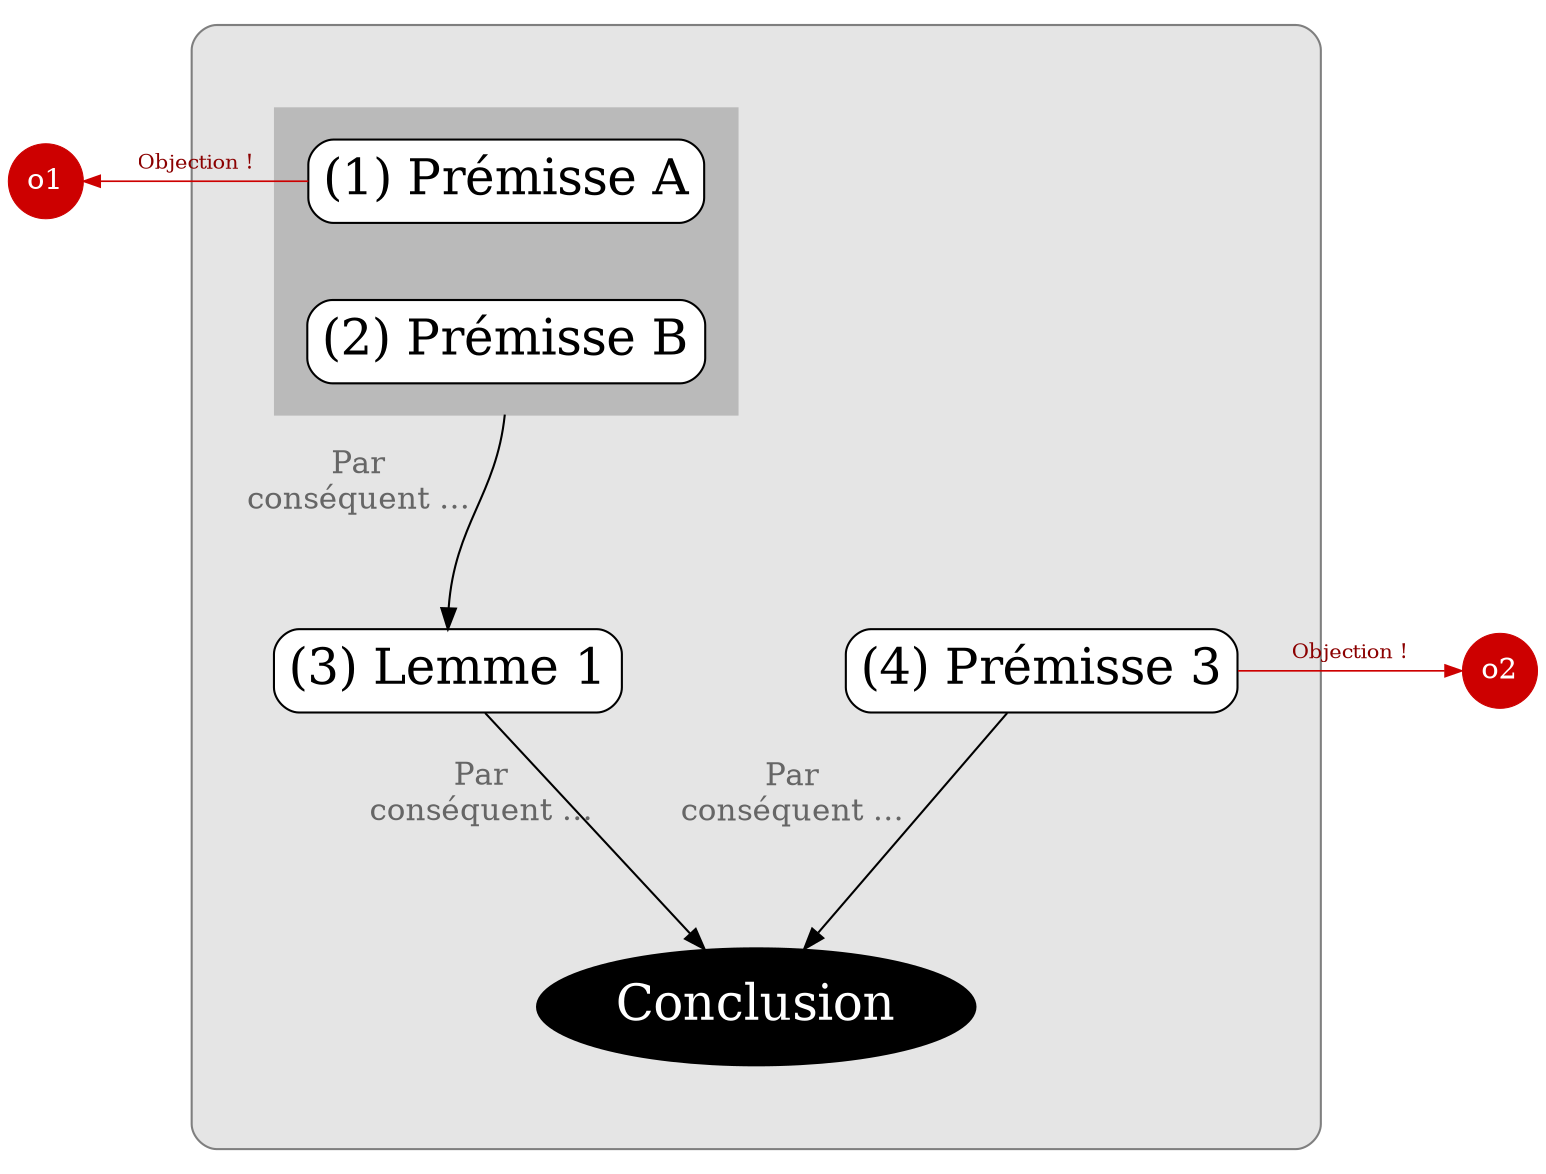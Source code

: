 digraph G {
splines=true
newrank=true
compound=true


node[color=red3, style="rounded, filled", shape="circle", fillcolor=red3, penwidth=0.5, fontcolor=white, margin=0, size=1]
o1[label="o1"]

node[shape=box, fillcolor=white, style="filled,rounded", color=black, fontsize=24, penwidth=1,fontcolor=black, margin=0.1]
edge[minlen=3,color=red3, penwidth=0.8, arrowsize=0.8, label="Objection !", fontcolor=red4,fontsize=10]
{rank=same;o1->p1[dir=back]}


subgraph cluster_0 {
bgcolor=grey90
style=rounded
color=grey50
margin=40



node[shape=box, fillcolor=white, style="filled,rounded", color=black]
edge[label="",xlabel="Par
conséquent …",fontcolor=grey40;fontsize=15,minlen=3,color=black,penwidth=1, arrowsize=1]



subgraph cluster_1 {
style="box"
margin=15
bgcolor=grey73
color=grey73
p1[label="(1) Prémisse A"]

p2[label="(2) Prémisse B"]
}

p1->p2[style=invis,xlabel="",minlen=1]
//{rank=same;p1->p2[style=invis,xlabel="",minlen=1]}

p2:s->p3:n[ltail=cluster_1]
//p2:w->p3:n[ltail=cluster_1]
p3[label="(3) Lemme 1"]

{rank=same;p3->p4[style=invis]}

p4[label="(4) Prémisse 3"]

{p3,p4}->C


C[label="Conclusion",fillcolor=black, fontcolor=white, color=black, shape=ellipse]


}

node[color=red3, style="rounded, filled", shape="circle", fillcolor=red3, penwidth=0.5, fontcolor=white, margin=0, size=1,fontsize=14]
o2[label="o2"]
{rank=same;p4->o2}

}
